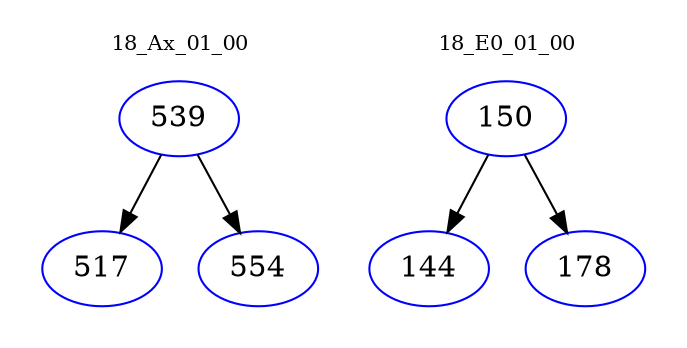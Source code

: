 digraph{
subgraph cluster_0 {
color = white
label = "18_Ax_01_00";
fontsize=10;
T0_539 [label="539", color="blue"]
T0_539 -> T0_517 [color="black"]
T0_517 [label="517", color="blue"]
T0_539 -> T0_554 [color="black"]
T0_554 [label="554", color="blue"]
}
subgraph cluster_1 {
color = white
label = "18_E0_01_00";
fontsize=10;
T1_150 [label="150", color="blue"]
T1_150 -> T1_144 [color="black"]
T1_144 [label="144", color="blue"]
T1_150 -> T1_178 [color="black"]
T1_178 [label="178", color="blue"]
}
}

